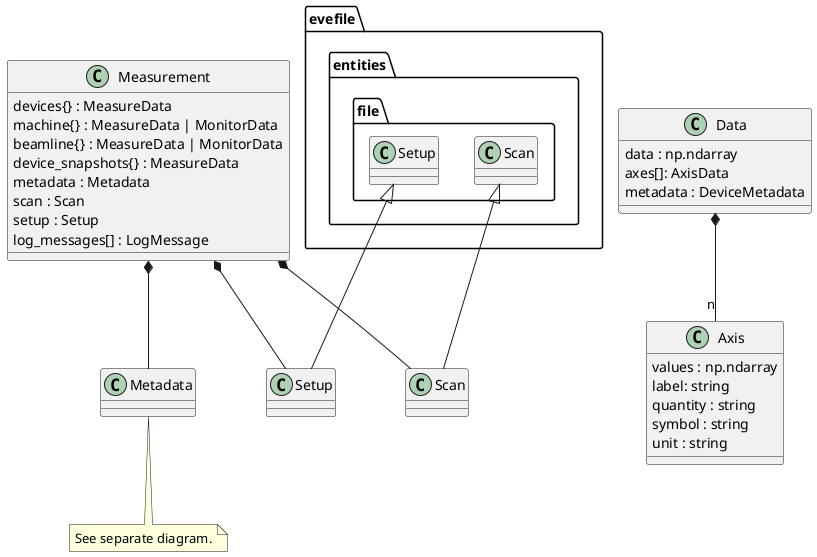 @startuml
'https://plantuml.com/class-diagram

class Measurement {
    devices{} : MeasureData
    machine{} : MeasureData | MonitorData
    beamline{} : MeasureData | MonitorData
    device_snapshots{} : MeasureData
    metadata : Metadata
    scan : Scan
    setup : Setup
    log_messages[] : LogMessage
}

Measurement *-- Metadata
Measurement *-- Scan
Measurement *-- Setup

class Metadata {
}

note bottom of Metadata
    See separate diagram.
endnote


class evefile.entities.file.Scan {
}

class evefile.entities.file.Setup {
}

class Scan extends evefile.entities.file.Scan

class Setup extends evefile.entities.file.Setup

class Data {
    data : np.ndarray
    axes[]: AxisData
    metadata : DeviceMetadata
}

class Axis {
    values : np.ndarray
    label: string
    quantity : string
    symbol : string
    unit : string
}

Data *--"n" Axis

@enduml